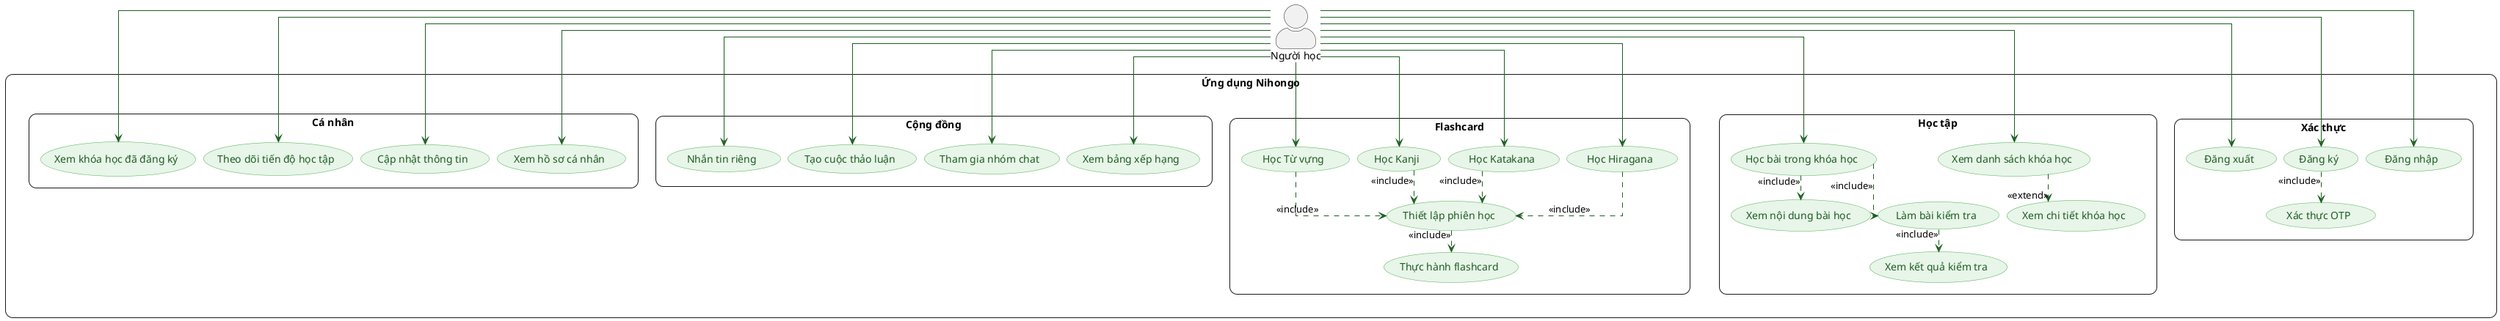 @startuml Nihongo Detailed Use Case Diagram

skinparam actorStyle awesome
skinparam packageStyle rectangle
skinparam shadowing false
skinparam roundcorner 20
skinparam linetype ortho
skinparam usecase {
  BackgroundColor #E8F5E9
  BorderColor #4CAF50
  ArrowColor #1B5E20
  FontColor #1B5E20
}

' Điều chỉnh bố cục tổng thể
skinparam packageStyle rectangle
skinparam nodesep 10
skinparam ranksep 20

actor "Người học" as User

rectangle "Ứng dụng Nihongo" {
  ' Sắp xếp các package theo chiều dọc thay vì chiều ngang
  together {
    package "Xác thực" {
      usecase "Đăng nhập" as UC1
      usecase "Đăng ký" as UC2
      usecase "Xác thực OTP" as UC2_1
      usecase "Đăng xuất" as UC3
    }
    
    package "Học tập" {
      usecase "Xem danh sách khóa học" as UC4
      usecase "Xem chi tiết khóa học" as UC5
      usecase "Học bài trong khóa học" as UC6
      usecase "Xem nội dung bài học" as UC7
      usecase "Làm bài kiểm tra" as UC8
      usecase "Xem kết quả kiểm tra" as UC9
    }
  }
  
  together {
    package "Flashcard" {
      usecase "Học Hiragana" as UC10
      usecase "Học Katakana" as UC11
      usecase "Học Kanji" as UC12
      usecase "Học Từ vựng" as UC13
      usecase "Thiết lập phiên học" as UC14
      usecase "Thực hành flashcard" as UC15
    }
    
    package "Cộng đồng" {
      usecase "Xem bảng xếp hạng" as UC16
      usecase "Tham gia nhóm chat" as UC17
      usecase "Tạo cuộc thảo luận" as UC18
      usecase "Nhắn tin riêng" as UC19
    }
    
    package "Cá nhân" {
      usecase "Xem hồ sơ cá nhân" as UC20
      usecase "Cập nhật thông tin" as UC21
      usecase "Theo dõi tiến độ học tập" as UC22
      usecase "Xem khóa học đã đăng ký" as UC23
    }
  }
}

' Xác thực
User --> UC1
User --> UC2
User --> UC3
UC2 ..> UC2_1 : <<include>>

' Học tập
User --> UC4
UC4 ..> UC5 : <<extend>>
User --> UC6
UC6 ..> UC7 : <<include>>
UC6 ..> UC8 : <<include>>
UC8 ..> UC9 : <<include>>

' Flashcard
User --> UC10
User --> UC11
User --> UC12
User --> UC13
UC10 ..> UC14 : <<include>>
UC11 ..> UC14 : <<include>>
UC12 ..> UC14 : <<include>>
UC13 ..> UC14 : <<include>>
UC14 ..> UC15 : <<include>>

' Cộng đồng
User --> UC16
User --> UC17
User --> UC18
User --> UC19

' Cá nhân
User --> UC20
User --> UC21
User --> UC22
User --> UC23

@enduml